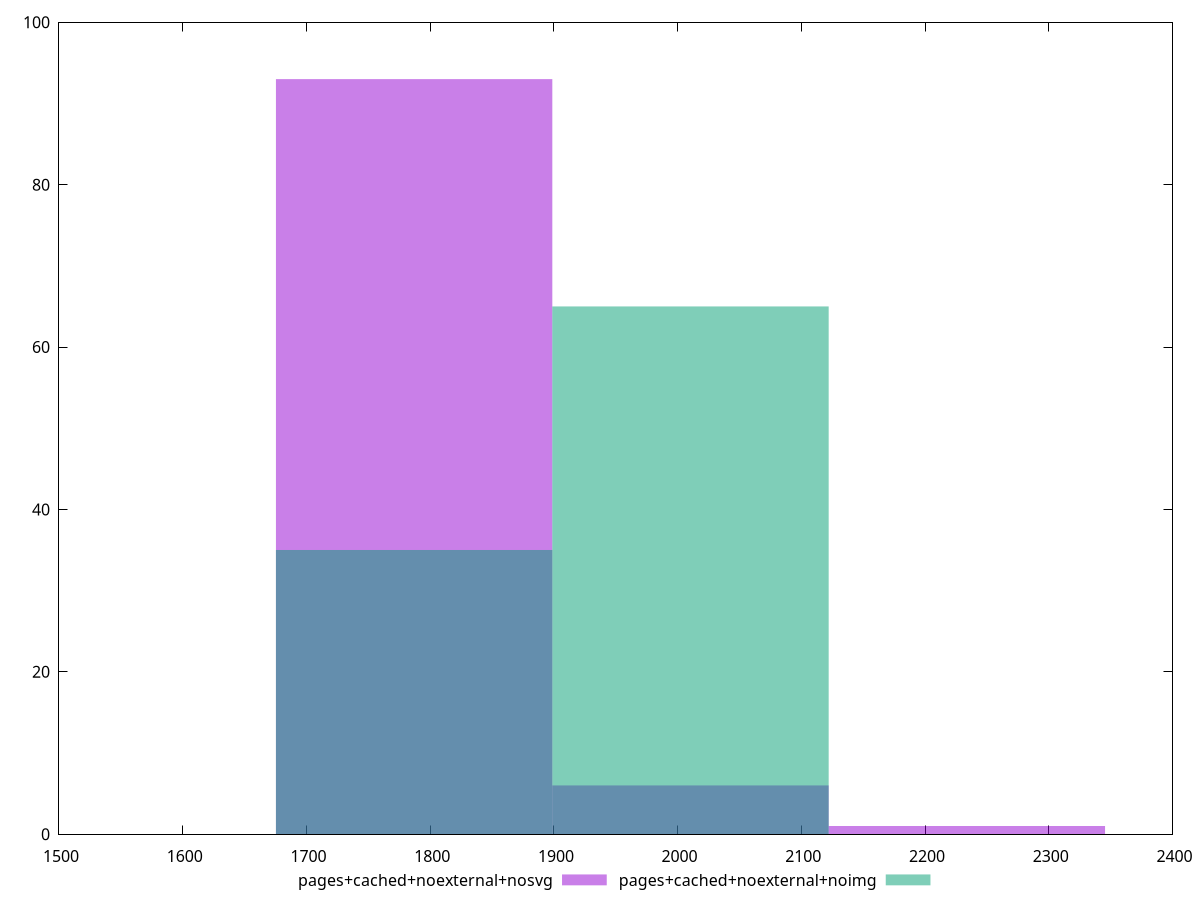 reset
set terminal svg size 640, 500 enhanced background rgb 'white'
set output "report_00007_2020-12-11T15:55:29.892Z/interactive/comparison/histogram/7_vs_8.svg"

$pagesCachedNoexternalNosvg <<EOF
1787.0341333501553 93
2233.7926666876942 1
2010.4134000189247 6
EOF

$pagesCachedNoexternalNoimg <<EOF
1787.0341333501553 35
2010.4134000189247 65
EOF

set key outside below
set boxwidth 223.37926666876942
set yrange [0:100]
set style fill transparent solid 0.5 noborder

plot \
  $pagesCachedNoexternalNosvg title "pages+cached+noexternal+nosvg" with boxes, \
  $pagesCachedNoexternalNoimg title "pages+cached+noexternal+noimg" with boxes, \


reset